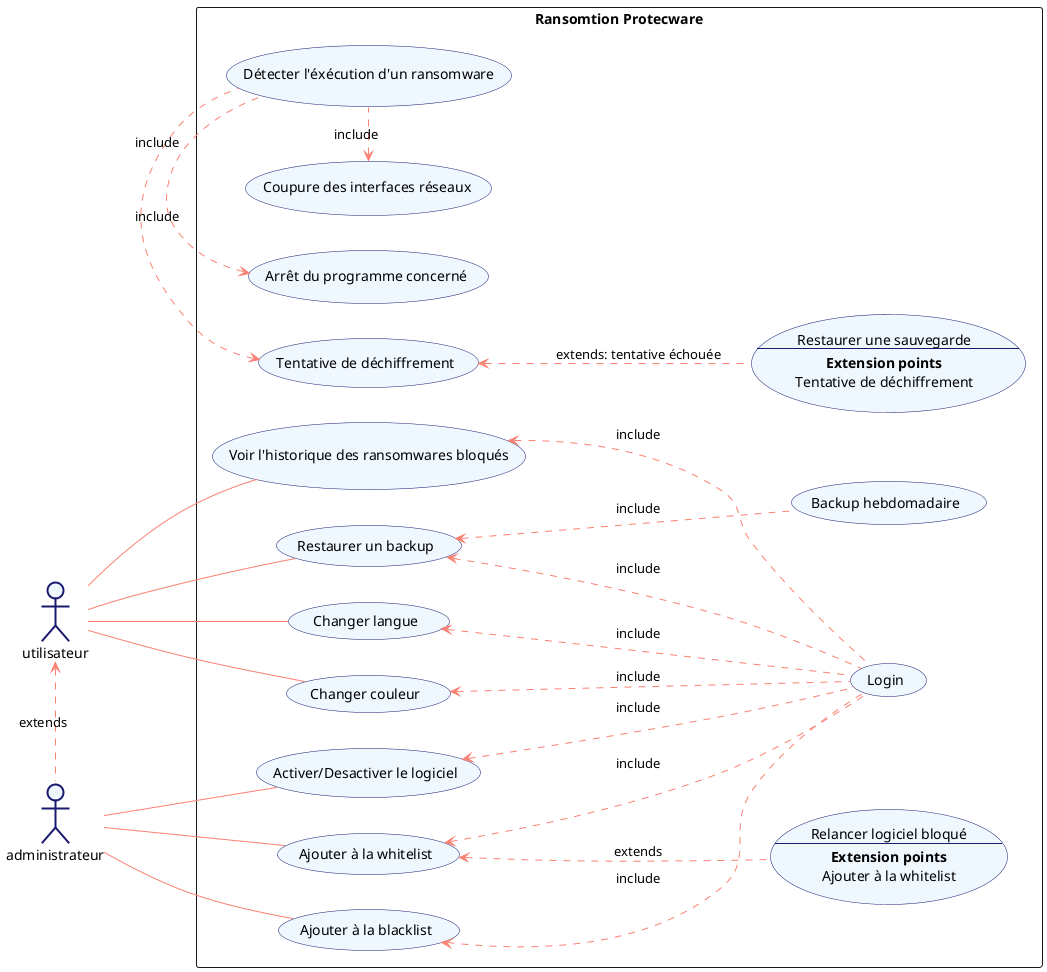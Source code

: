 @startuml
skinparam usecase {
BackgroundColor AliceBlue
BorderColor MidnightBlue
ArrowColor Salmon
}

left to right direction

utilisateur #AliceBlue;line:MidnightBlue;line.bold;text:Black
administrateur #AliceBlue;line:MidnightBlue;line.bold;text:Black
utilisateur <.right. administrateur : extends

rectangle "Ransomtion Protecware" {
  :utilisateur: -- (Changer langue)
  (Login) .up.> (Changer langue) : include
  :utilisateur: -- (Voir l'historique des ransomwares bloqués)
  (Login) .up.> (Voir l'historique des ransomwares bloqués) : include
  :utilisateur: -- (Changer couleur)
  (Login) .up.> (Changer couleur) : include
  :utilisateur: -- (Restaurer un backup)
  (Login) .up.> (Restaurer un backup) : include
  (Restaurer un backup) <.down. (Backup hebdomadaire) : include

  :administrateur: -- (Activer/Desactiver le logiciel)
  (Login) .up.> (Activer/Desactiver le logiciel) : include
  :administrateur: -- (Ajouter à la blacklist)
  (Login) .up.> (Ajouter à la blacklist) : include
  usecase UC1 as "Relancer logiciel bloqué
  --
  **Extension points**
  Ajouter à la whitelist
  "
  (Ajouter à la whitelist) <.down. UC1 : extends
  (Login) .up.> (Ajouter à la whitelist) : include
  :administrateur: -- (Ajouter à la whitelist)

  (Détecter l'éxécution d'un ransomware) .left.> (Coupure des interfaces réseaux) : include
  (Détecter l'éxécution d'un ransomware) .left.> (Arrêt du programme concerné) : include
  (Détecter l'éxécution d'un ransomware) .left.> (Tentative de déchiffrement) : include
  usecase UC2 as "Restaurer une sauvegarde
  --
  **Extension points**
  Tentative de déchiffrement
  "
  (Tentative de déchiffrement) <.down. UC2 : extends: tentative échouée


}
@enduml